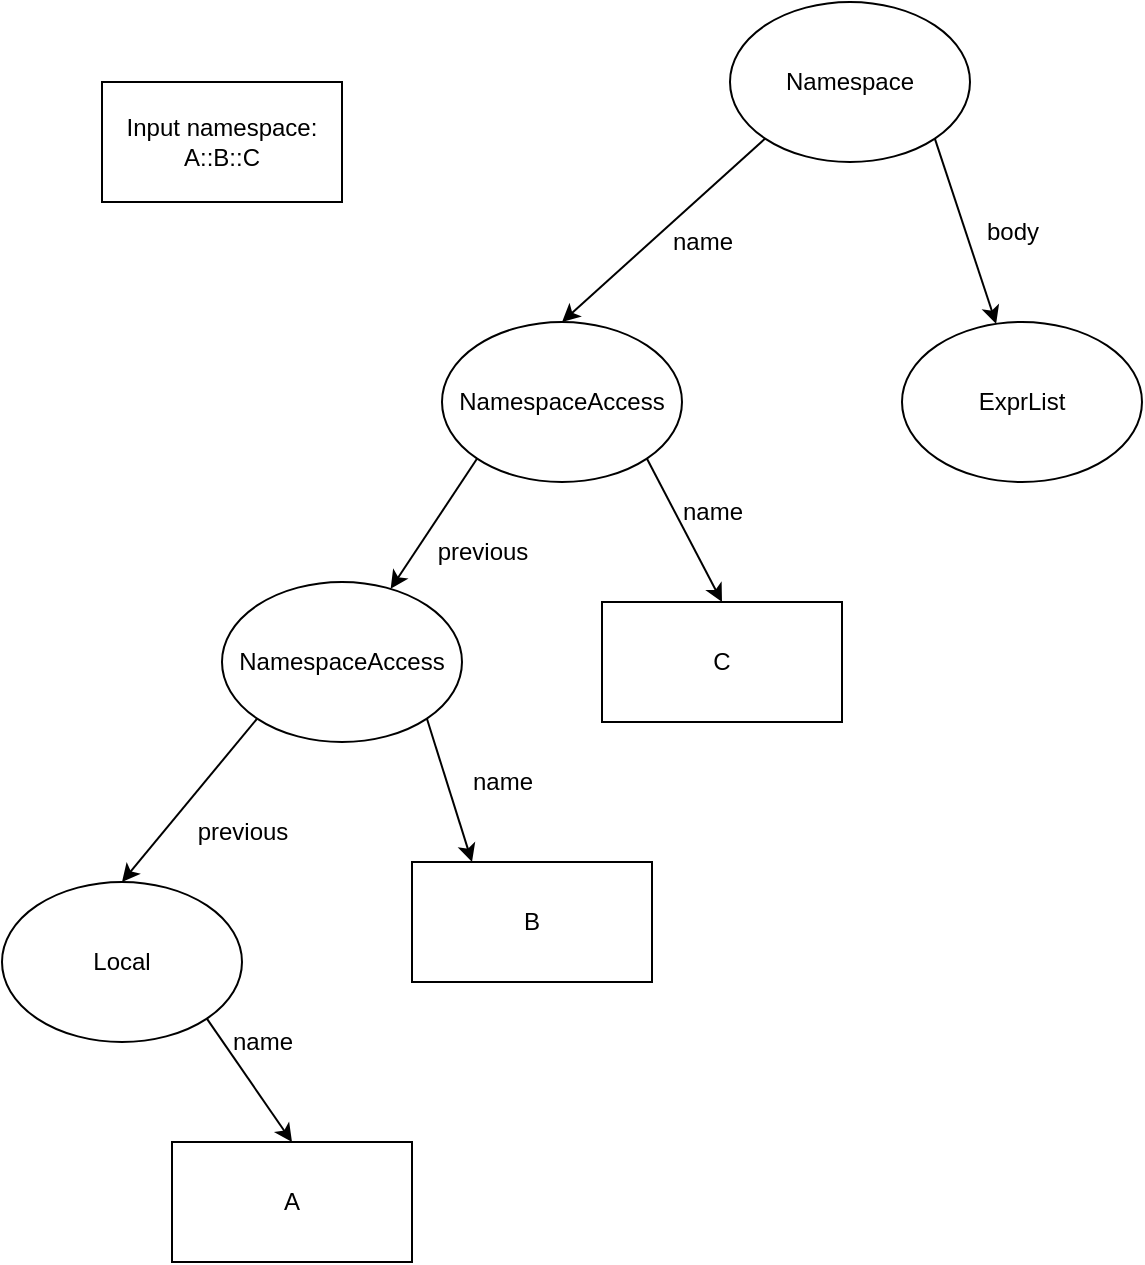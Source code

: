 <mxfile>
    <diagram id="XzoLYtOkA-ztebklJt6C" name="Page-1">
        <mxGraphModel dx="466" dy="862" grid="1" gridSize="10" guides="1" tooltips="1" connect="1" arrows="1" fold="1" page="1" pageScale="1" pageWidth="827" pageHeight="1169" math="0" shadow="0">
            <root>
                <mxCell id="0"/>
                <mxCell id="1" parent="0"/>
                <mxCell id="2" value="Input namespace:&lt;br&gt;A::B::C" style="rounded=0;whiteSpace=wrap;html=1;" vertex="1" parent="1">
                    <mxGeometry x="100" y="470" width="120" height="60" as="geometry"/>
                </mxCell>
                <mxCell id="5" style="edgeStyle=none;html=1;exitX=0;exitY=1;exitDx=0;exitDy=0;entryX=0.5;entryY=0;entryDx=0;entryDy=0;" edge="1" parent="1" source="3" target="4">
                    <mxGeometry relative="1" as="geometry"/>
                </mxCell>
                <mxCell id="8" style="edgeStyle=none;html=1;exitX=1;exitY=1;exitDx=0;exitDy=0;" edge="1" parent="1" source="3" target="7">
                    <mxGeometry relative="1" as="geometry"/>
                </mxCell>
                <mxCell id="3" value="Namespace" style="ellipse;whiteSpace=wrap;html=1;" vertex="1" parent="1">
                    <mxGeometry x="414" y="430" width="120" height="80" as="geometry"/>
                </mxCell>
                <mxCell id="13" style="edgeStyle=none;html=1;exitX=1;exitY=1;exitDx=0;exitDy=0;entryX=0.5;entryY=0;entryDx=0;entryDy=0;" edge="1" parent="1" source="4" target="12">
                    <mxGeometry relative="1" as="geometry"/>
                </mxCell>
                <mxCell id="15" style="edgeStyle=none;html=1;exitX=0;exitY=1;exitDx=0;exitDy=0;" edge="1" parent="1" source="4" target="11">
                    <mxGeometry relative="1" as="geometry"/>
                </mxCell>
                <mxCell id="4" value="NamespaceAccess" style="ellipse;whiteSpace=wrap;html=1;" vertex="1" parent="1">
                    <mxGeometry x="270" y="590" width="120" height="80" as="geometry"/>
                </mxCell>
                <mxCell id="6" value="name" style="text;html=1;align=center;verticalAlign=middle;resizable=0;points=[];autosize=1;strokeColor=none;fillColor=none;" vertex="1" parent="1">
                    <mxGeometry x="375" y="535" width="50" height="30" as="geometry"/>
                </mxCell>
                <mxCell id="7" value="ExprList" style="ellipse;whiteSpace=wrap;html=1;" vertex="1" parent="1">
                    <mxGeometry x="500" y="590" width="120" height="80" as="geometry"/>
                </mxCell>
                <mxCell id="9" value="body" style="text;html=1;align=center;verticalAlign=middle;resizable=0;points=[];autosize=1;strokeColor=none;fillColor=none;" vertex="1" parent="1">
                    <mxGeometry x="530" y="530" width="50" height="30" as="geometry"/>
                </mxCell>
                <mxCell id="19" style="edgeStyle=none;html=1;exitX=1;exitY=1;exitDx=0;exitDy=0;entryX=0.25;entryY=0;entryDx=0;entryDy=0;" edge="1" parent="1" source="11" target="17">
                    <mxGeometry relative="1" as="geometry"/>
                </mxCell>
                <mxCell id="21" style="edgeStyle=none;html=1;exitX=0;exitY=1;exitDx=0;exitDy=0;entryX=0.5;entryY=0;entryDx=0;entryDy=0;" edge="1" parent="1" source="11" target="16">
                    <mxGeometry relative="1" as="geometry"/>
                </mxCell>
                <mxCell id="11" value="NamespaceAccess" style="ellipse;whiteSpace=wrap;html=1;" vertex="1" parent="1">
                    <mxGeometry x="160" y="720" width="120" height="80" as="geometry"/>
                </mxCell>
                <mxCell id="12" value="C" style="rounded=0;whiteSpace=wrap;html=1;" vertex="1" parent="1">
                    <mxGeometry x="350" y="730" width="120" height="60" as="geometry"/>
                </mxCell>
                <mxCell id="14" value="name" style="text;html=1;align=center;verticalAlign=middle;resizable=0;points=[];autosize=1;strokeColor=none;fillColor=none;" vertex="1" parent="1">
                    <mxGeometry x="380" y="670" width="50" height="30" as="geometry"/>
                </mxCell>
                <mxCell id="24" style="edgeStyle=none;html=1;exitX=1;exitY=1;exitDx=0;exitDy=0;entryX=0.5;entryY=0;entryDx=0;entryDy=0;" edge="1" parent="1" source="16" target="18">
                    <mxGeometry relative="1" as="geometry"/>
                </mxCell>
                <mxCell id="16" value="Local" style="ellipse;whiteSpace=wrap;html=1;" vertex="1" parent="1">
                    <mxGeometry x="50" y="870" width="120" height="80" as="geometry"/>
                </mxCell>
                <mxCell id="17" value="B" style="rounded=0;whiteSpace=wrap;html=1;" vertex="1" parent="1">
                    <mxGeometry x="255" y="860" width="120" height="60" as="geometry"/>
                </mxCell>
                <mxCell id="18" value="A" style="rounded=0;whiteSpace=wrap;html=1;" vertex="1" parent="1">
                    <mxGeometry x="135" y="1000" width="120" height="60" as="geometry"/>
                </mxCell>
                <mxCell id="20" value="previous" style="text;html=1;align=center;verticalAlign=middle;resizable=0;points=[];autosize=1;strokeColor=none;fillColor=none;" vertex="1" parent="1">
                    <mxGeometry x="255" y="690" width="70" height="30" as="geometry"/>
                </mxCell>
                <mxCell id="22" value="previous" style="text;html=1;align=center;verticalAlign=middle;resizable=0;points=[];autosize=1;strokeColor=none;fillColor=none;" vertex="1" parent="1">
                    <mxGeometry x="135" y="830" width="70" height="30" as="geometry"/>
                </mxCell>
                <mxCell id="23" value="name" style="text;html=1;align=center;verticalAlign=middle;resizable=0;points=[];autosize=1;strokeColor=none;fillColor=none;" vertex="1" parent="1">
                    <mxGeometry x="275" y="805" width="50" height="30" as="geometry"/>
                </mxCell>
                <mxCell id="25" value="name" style="text;html=1;align=center;verticalAlign=middle;resizable=0;points=[];autosize=1;strokeColor=none;fillColor=none;" vertex="1" parent="1">
                    <mxGeometry x="155" y="935" width="50" height="30" as="geometry"/>
                </mxCell>
            </root>
        </mxGraphModel>
    </diagram>
</mxfile>
